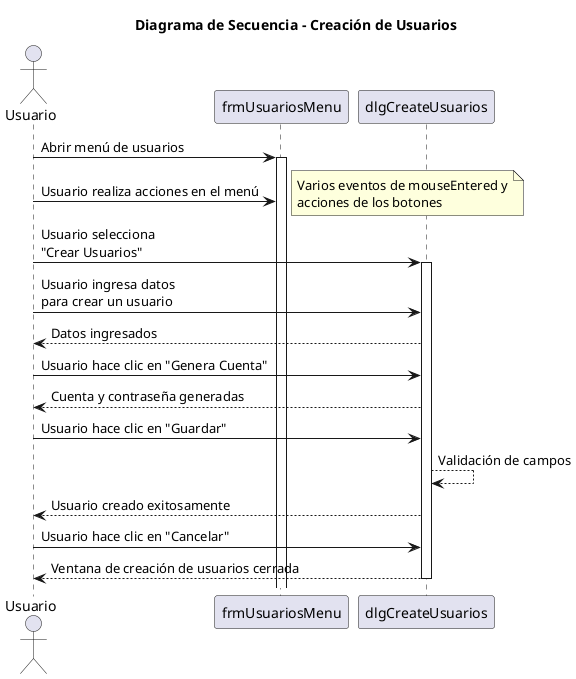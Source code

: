 @startuml

title Diagrama de Secuencia - Creación de Usuarios

actor Usuario
participant frmUsuariosMenu
participant dlgCreateUsuarios

Usuario -> frmUsuariosMenu: Abrir menú de usuarios
activate frmUsuariosMenu

Usuario -> frmUsuariosMenu: Usuario realiza acciones en el menú
note right: Varios eventos de mouseEntered y\nacciones de los botones

Usuario -> dlgCreateUsuarios: Usuario selecciona\n"Crear Usuarios"
activate dlgCreateUsuarios

Usuario -> dlgCreateUsuarios: Usuario ingresa datos\npara crear un usuario
dlgCreateUsuarios --> Usuario: Datos ingresados

Usuario -> dlgCreateUsuarios: Usuario hace clic en "Genera Cuenta"
dlgCreateUsuarios --> Usuario: Cuenta y contraseña generadas

Usuario -> dlgCreateUsuarios: Usuario hace clic en "Guardar"
dlgCreateUsuarios --> dlgCreateUsuarios: Validación de campos
dlgCreateUsuarios --> Usuario: Usuario creado exitosamente

Usuario -> dlgCreateUsuarios: Usuario hace clic en "Cancelar"
dlgCreateUsuarios --> Usuario: Ventana de creación de usuarios cerrada
deactivate dlgCreateUsuarios

@enduml

